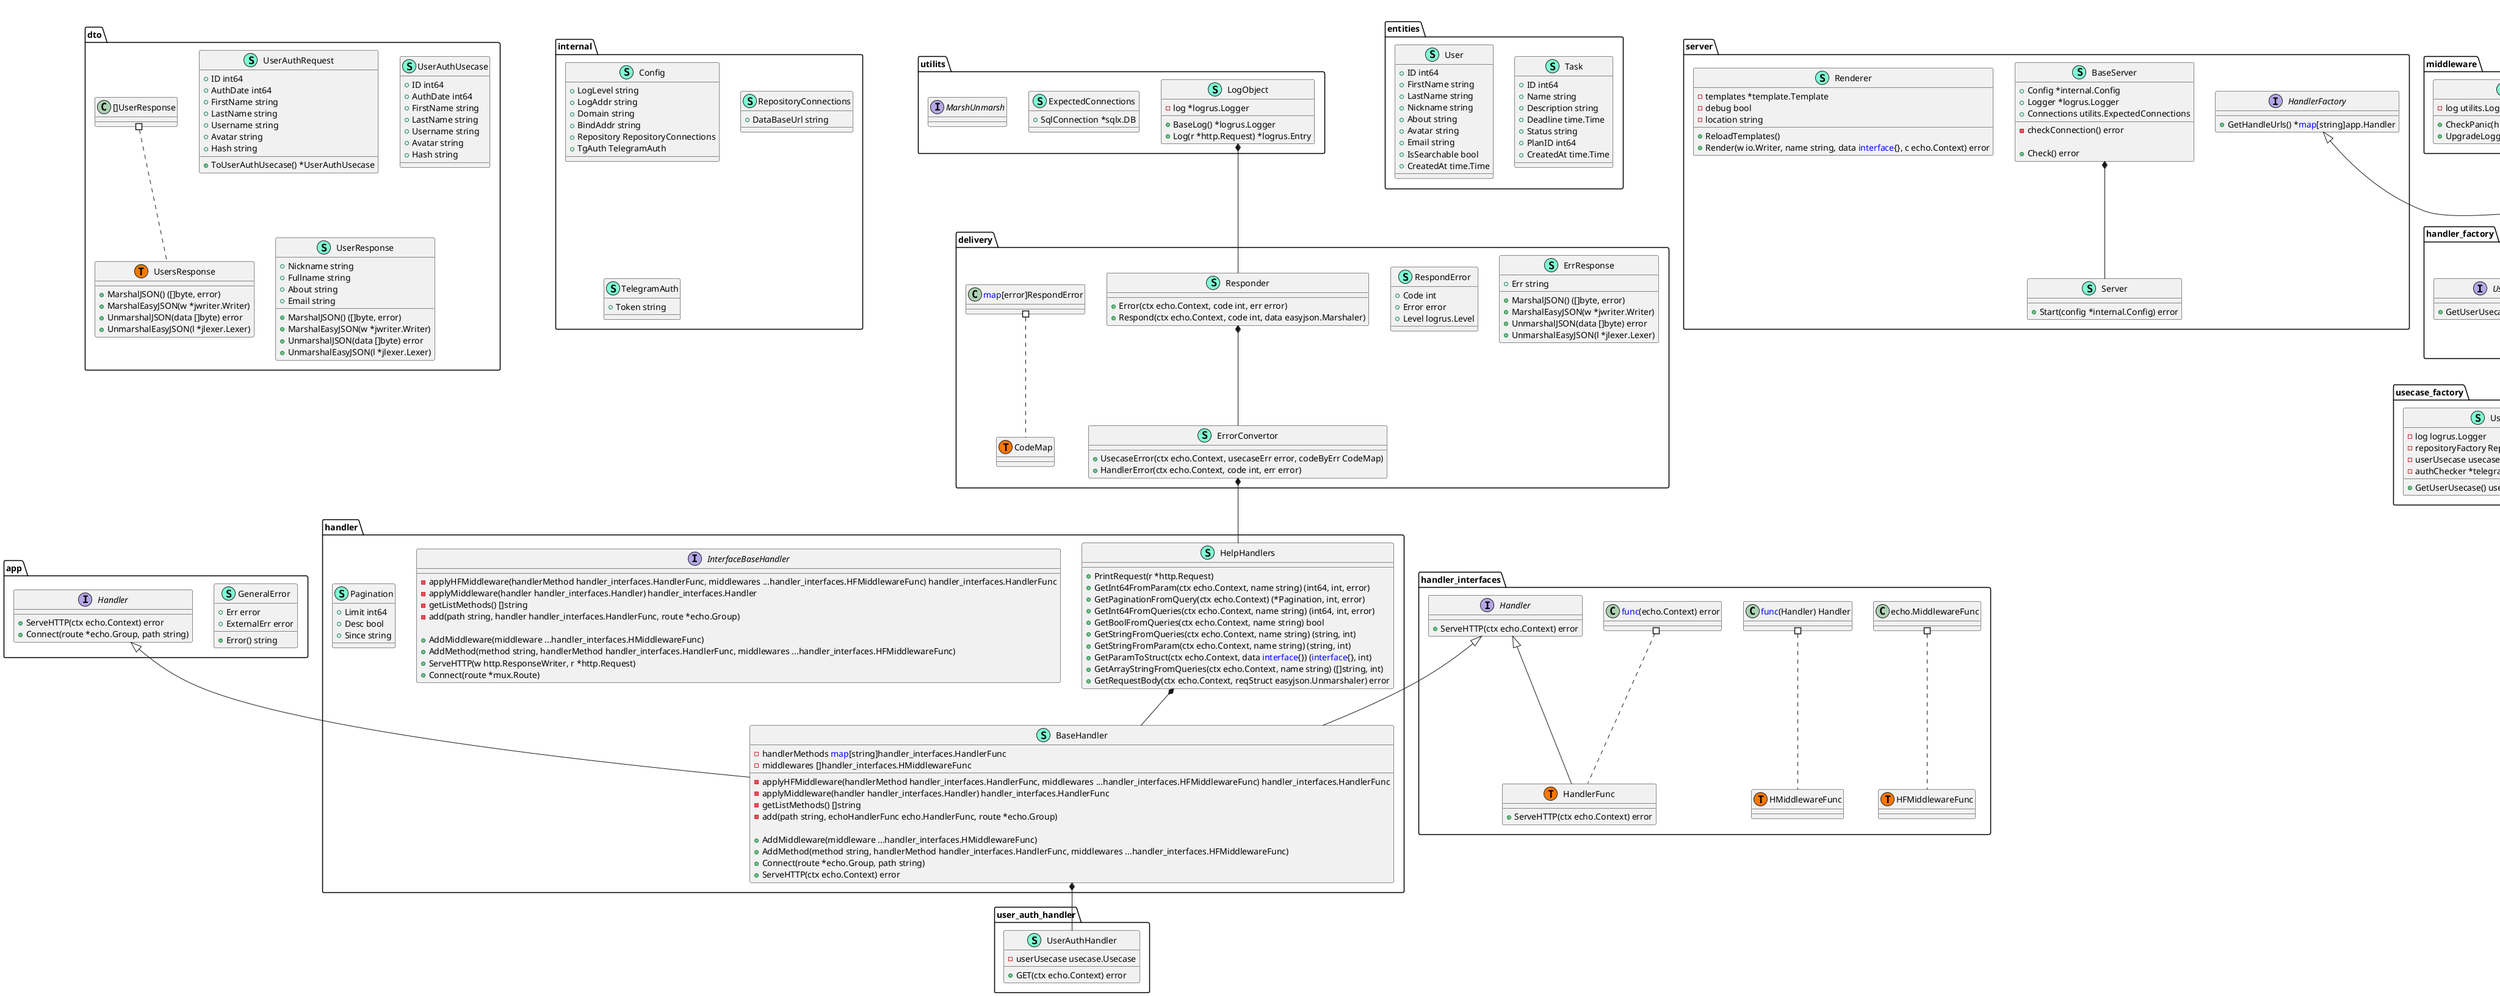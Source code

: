 @startuml
namespace app {
    class GeneralError << (S,Aquamarine) >> {
        + Err error
        + ExternalErr error

        + Error() string

    }
    interface Handler  {
        + ServeHTTP(ctx echo.Context) error
        + Connect(route *echo.Group, path string) 

    }
}


namespace delivery {
    class ErrResponse << (S,Aquamarine) >> {
        + Err string

        + MarshalJSON() ([]byte, error)
        + MarshalEasyJSON(w *jwriter.Writer) 
        + UnmarshalJSON(data []byte) error
        + UnmarshalEasyJSON(l *jlexer.Lexer) 

    }
    class ErrorConvertor << (S,Aquamarine) >> {
        + UsecaseError(ctx echo.Context, usecaseErr error, codeByErr CodeMap) 
        + HandlerError(ctx echo.Context, code int, err error) 

    }
    class RespondError << (S,Aquamarine) >> {
        + Code int
        + Error error
        + Level logrus.Level

    }
    class Responder << (S,Aquamarine) >> {
        + Error(ctx echo.Context, code int, err error) 
        + Respond(ctx echo.Context, code int, data easyjson.Marshaler) 

    }
    class delivery.CodeMap << (T, #FF7700) >>  {
    }
}
"delivery.Responder" *-- "delivery.ErrorConvertor"
"utilits.LogObject" *-- "delivery.Responder"


namespace dto {
    class UserAuthRequest << (S,Aquamarine) >> {
        + ID int64
        + AuthDate int64
        + FirstName string
        + LastName string
        + Username string
        + Avatar string
        + Hash string

        + ToUserAuthUsecase() *UserAuthUsecase

    }
    class UserAuthUsecase << (S,Aquamarine) >> {
        + ID int64
        + AuthDate int64
        + FirstName string
        + LastName string
        + Username string
        + Avatar string
        + Hash string

    }
    class UserResponse << (S,Aquamarine) >> {
        + Nickname string
        + Fullname string
        + About string
        + Email string

        + MarshalJSON() ([]byte, error)
        + MarshalEasyJSON(w *jwriter.Writer) 
        + UnmarshalJSON(data []byte) error
        + UnmarshalEasyJSON(l *jlexer.Lexer) 

    }
    class UsersResponse << (S,Aquamarine) >> {
        + MarshalJSON() ([]byte, error)
        + MarshalEasyJSON(w *jwriter.Writer) 
        + UnmarshalJSON(data []byte) error
        + UnmarshalEasyJSON(l *jlexer.Lexer) 

    }
    class dto.UsersResponse << (T, #FF7700) >>  {
    }
}


namespace entities {
    class Task << (S,Aquamarine) >> {
        + ID int64
        + Name string
        + Description string
        + Deadline time.Time
        + Status string
        + PlanID int64
        + CreatedAt time.Time

    }
    class User << (S,Aquamarine) >> {
        + ID int64
        + FirstName string
        + LastName string
        + Nickname string
        + About string
        + Avatar string
        + Email string
        + IsSearchable bool
        + CreatedAt time.Time

    }
}


namespace handler {
    class BaseHandler << (S,Aquamarine) >> {
        - handlerMethods <font color=blue>map</font>[string]handler_interfaces.HandlerFunc
        - middlewares []handler_interfaces.HMiddlewareFunc

        - applyHFMiddleware(handlerMethod handler_interfaces.HandlerFunc, middlewares ...handler_interfaces.HFMiddlewareFunc) handler_interfaces.HandlerFunc
        - applyMiddleware(handler handler_interfaces.Handler) handler_interfaces.HandlerFunc
        - getListMethods() []string
        - add(path string, echoHandlerFunc echo.HandlerFunc, route *echo.Group) 

        + AddMiddleware(middleware ...handler_interfaces.HMiddlewareFunc) 
        + AddMethod(method string, handlerMethod handler_interfaces.HandlerFunc, middlewares ...handler_interfaces.HFMiddlewareFunc) 
        + Connect(route *echo.Group, path string) 
        + ServeHTTP(ctx echo.Context) error

    }
    class HelpHandlers << (S,Aquamarine) >> {
        + PrintRequest(r *http.Request) 
        + GetInt64FromParam(ctx echo.Context, name string) (int64, int, error)
        + GetPaginationFromQuery(ctx echo.Context) (*Pagination, int, error)
        + GetInt64FromQueries(ctx echo.Context, name string) (int64, int, error)
        + GetBoolFromQueries(ctx echo.Context, name string) bool
        + GetStringFromQueries(ctx echo.Context, name string) (string, int)
        + GetStringFromParam(ctx echo.Context, name string) (string, int)
        + GetParamToStruct(ctx echo.Context, data <font color=blue>interface</font>{}) (<font color=blue>interface</font>{}, int)
        + GetArrayStringFromQueries(ctx echo.Context, name string) ([]string, int)
        + GetRequestBody(ctx echo.Context, reqStruct easyjson.Unmarshaler) error

    }
    interface InterfaceBaseHandler  {
        - applyHFMiddleware(handlerMethod handler_interfaces.HandlerFunc, middlewares ...handler_interfaces.HFMiddlewareFunc) handler_interfaces.HandlerFunc
        - applyMiddleware(handler handler_interfaces.Handler) handler_interfaces.Handler
        - getListMethods() []string
        - add(path string, handler handler_interfaces.HandlerFunc, route *echo.Group) 

        + AddMiddleware(middleware ...handler_interfaces.HMiddlewareFunc) 
        + AddMethod(method string, handlerMethod handler_interfaces.HandlerFunc, middlewares ...handler_interfaces.HFMiddlewareFunc) 
        + ServeHTTP(w http.ResponseWriter, r *http.Request) 
        + Connect(route *mux.Route) 

    }
    class Pagination << (S,Aquamarine) >> {
        + Limit int64
        + Desc bool
        + Since string

    }
}
"handler.HelpHandlers" *-- "handler.BaseHandler"
"delivery.ErrorConvertor" *-- "handler.HelpHandlers"

"app.Handler" <|-- "handler.BaseHandler"
"handler_interfaces.Handler" <|-- "handler.BaseHandler"

namespace handler_factory {
    class HandlerFactory << (S,Aquamarine) >> {
        - usecaseFactory UsecaseFactory
        - logger *logrus.Logger
        - urlHandler *<font color=blue>map</font>[string]app.Handler

        - initAllHandlers() <font color=blue>map</font>[int]app.Handler

        + GetHandleUrls() *<font color=blue>map</font>[string]app.Handler

    }
    interface UsecaseFactory  {
        + GetUserUsecase() usecase.Usecase

    }
}

"server.HandlerFactory" <|-- "handler_factory.HandlerFactory"

namespace handler_interfaces {
    interface Handler  {
        + ServeHTTP(ctx echo.Context) error

    }
    class HandlerFunc << (S,Aquamarine) >> {
        + ServeHTTP(ctx echo.Context) error

    }
    class handler_interfaces.HFMiddlewareFunc << (T, #FF7700) >>  {
    }
    class handler_interfaces.HMiddlewareFunc << (T, #FF7700) >>  {
    }
    class handler_interfaces.HandlerFunc << (T, #FF7700) >>  {
    }
    class "echo.MiddlewareFunc" as echoMiddlewareFunc {
        'This class was created so that we can correctly have an alias pointing to this name. Since it contains dots that can break namespaces
    }
    class "<font color=blue>func</font>(echo.Context) error" as fontcolorbluefuncfontechoContexterror {
        'This class was created so that we can correctly have an alias pointing to this name. Since it contains dots that can break namespaces
    }
}

"handler_interfaces.Handler" <|-- "handler_interfaces.HandlerFunc"

namespace internal {
    class Config << (S,Aquamarine) >> {
        + LogLevel string
        + LogAddr string
        + Domain string
        + BindAddr string
        + Repository RepositoryConnections
        + TgAuth TelegramAuth

    }
    class RepositoryConnections << (S,Aquamarine) >> {
        + DataBaseUrl string

    }
    class TelegramAuth << (S,Aquamarine) >> {
        + Token string

    }
}


namespace middleware {
    class UtilitiesMiddleware << (S,Aquamarine) >> {
        - log utilits.LogObject

        + CheckPanic(h http.Handler) http.Handler
        + UpgradeLogger(handler http.Handler) http.Handler

    }
}


namespace models {
    class Log << (S,Aquamarine) >> {
        + Level string
        + Method string
        + Msg string
        + Adr string
        + Url url.URL
        + Time time.Time
        + WorkTime int64
        + ReqID string

        + MarshalJSON() ([]byte, error)
        + MarshalEasyJSON(w *jwriter.Writer) 
        + UnmarshalJSON(data []byte) error
        + UnmarshalEasyJSON(l *jlexer.Lexer) 

    }
}


namespace postgresql {
    class TaskRepository << (S,Aquamarine) >> {
        - store *sqlx.DB

    }
}


namespace repository {
    interface Repository  {
    }
}


namespace repository_factory {
    class RepositoryFactory << (S,Aquamarine) >> {
        - expectedConnections utilits.ExpectedConnections
        - logger *logrus.Logger
        - userRepository repository.Repository

        + GetUserRepository() repository.Repository

    }
}

"usecase_factory.RepositoryFactory" <|-- "repository_factory.RepositoryFactory"

namespace server {
    class BaseServer << (S,Aquamarine) >> {
        + Config *internal.Config
        + Logger *logrus.Logger
        + Connections utilits.ExpectedConnections

        - checkConnection() error

        + Check() error

    }
    interface HandlerFactory  {
        + GetHandleUrls() *<font color=blue>map</font>[string]app.Handler

    }
    class Renderer << (S,Aquamarine) >> {
        - templates *template.Template
        - debug bool
        - location string

        + ReloadTemplates() 
        + Render(w io.Writer, name string, data <font color=blue>interface</font>{}, c echo.Context) error

    }
    class Server << (S,Aquamarine) >> {
        + Start(config *internal.Config) error

    }
}
"server.BaseServer" *-- "server.Server"


namespace telegram_checker {
    class CheckerData << (S,Aquamarine) >> {
        + ID int64
        + AuthDate int64
        + FirstName string
        + LastName string
        + Username string
        + Avatar string

        + UserAuthToChecker(user *dto.UserAuthUsecase) *CheckerData

    }
    class TelegramChecker << (S,Aquamarine) >> {
        - log *logrus.Logger
        - token string
        - tokenHash hash.Hash

        + Check(user *dto.UserAuthUsecase) bool

    }
}

"user_usecase.authChecker" <|-- "telegram_checker.TelegramChecker"

namespace usecase_factory {
    interface RepositoryFactory  {
        + GetUserRepository() repository.Repository

    }
    class UsecaseFactory << (S,Aquamarine) >> {
        - log logrus.Logger
        - repositoryFactory RepositoryFactory
        - userUsecase usecase.Usecase
        - authChecker *telegram-checker.TelegramChecker

        + GetUserUsecase() usecase.Usecase

    }
}

"handler_factory.UsecaseFactory" <|-- "usecase_factory.UsecaseFactory"

namespace user_auth_handler {
    class UserAuthHandler << (S,Aquamarine) >> {
        - userUsecase usecase.Usecase

        + GET(ctx echo.Context) error

    }
}
"handler.BaseHandler" *-- "user_auth_handler.UserAuthHandler"


namespace user_repository {
    interface Repository  {
        + Create(us *entities.User) ([]entities.User, error)
        + Update(us *entities.User) (*entities.User, error)
        + Get(nickname string) (*entities.User, error)
        + Delete(nickname string) error

    }
}


namespace user_usecase {
    interface Usecase  {
        + Auth(user *dto.UserAuthUsecase) (*dto.UserResponse, error)

    }
    class UserUsecase << (S,Aquamarine) >> {
        - userRepository repository.Repository
        - authChecker authChecker

        + Auth(user *dto.UserAuthUsecase) (*dto.UserResponse, error)

    }
    interface authChecker  {
        + Check(data *dto.UserAuthUsecase) bool

    }
}

"user_usecase.Usecase" <|-- "user_usecase.UserUsecase"

namespace utilits {
    class ExpectedConnections << (S,Aquamarine) >> {
        + SqlConnection *sqlx.DB

    }
    class LogObject << (S,Aquamarine) >> {
        - log *logrus.Logger

        + BaseLog() *logrus.Logger
        + Log(r *http.Request) *logrus.Entry

    }
    interface MarshUnmarsh  {
    }
}


"delivery.<font color=blue>map</font>[error]RespondError" #.. "delivery.CodeMap"
"dto.[]UserResponse" #.. "dto.UsersResponse"
"handler_interfaces.<font color=blue>func</font>(Handler) Handler" #.. "handler_interfaces.HMiddlewareFunc"
"handler_interfaces.fontcolorbluefuncfontechoContexterror" #.. "handler_interfaces.HandlerFunc"
"handler_interfaces.echoMiddlewareFunc" #.. "handler_interfaces.HFMiddlewareFunc"
@enduml
